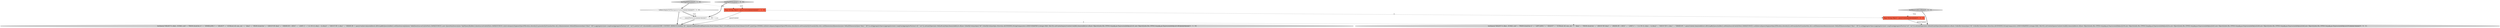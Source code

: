 digraph {
4 [style = filled, label = "!isRewriteJoinToFilter(queryContext)@@@3@@@['0', '1', '0']", fillcolor = white, shape = diamond image = "AAA1AAABBB2BBB"];
8 [style = filled, label = "Map<String,Object> queryContext@@@2@@@['0', '0', '1']", fillcolor = tomato, shape = box image = "AAA0AAABBB3BBB"];
7 [style = filled, label = "testRemovableLeftJoin['0', '0', '1']", fillcolor = lightgray, shape = diamond image = "AAA0AAABBB3BBB"];
5 [style = filled, label = "testTopNFilterJoin['0', '1', '0']", fillcolor = lightgray, shape = diamond image = "AAA0AAABBB2BBB"];
6 [style = filled, label = "testQuery(\"SELECT t1.dim1, SUM(t1.cnt)\" + \"FROM druid.foo t1\" + \" LEFT JOIN (\" + \" SELECT\" + \" SUM(cnt) AS sum_cnt,\" + \" dim2\" + \" FROM druid.foo\" + \" GROUP BY dim2\" + \" ORDER BY 1 DESC\" + \" LIMIT 2\" + \") t2 ON (t1.dim2 = t2.dim2)\" + \"GROUP BY t1.dim1\" + \"ORDER BY 1\",queryContext,ImmutableList.of(GroupByQuery.builder().setDataSource(CalciteTests.DATASOURCE1).setInterval(querySegmentSpec(Filtration.eternity())).setGranularity(Granularities.ALL).setDimensions(dimensions(new DefaultDimensionSpec(\"dim1\",\"d0\"))).setAggregatorSpecs(aggregators(new LongSumAggregatorFactory(\"a0\",\"cnt\"))).setLimitSpec(new DefaultLimitSpec(ImmutableList.of(new OrderByColumnSpec(\"d0\",OrderByColumnSpec.Direction.ASCENDING,StringComparators.LEXICOGRAPHIC)),Integer.MAX_VALUE)).setContext(queryContext).build()),ImmutableList.of(new Object((((edu.fdu.CPPDG.tinypdg.pe.ExpressionInfo@a22239,new Object((((edu.fdu.CPPDG.tinypdg.pe.ExpressionInfo@a2223e,new Object((((edu.fdu.CPPDG.tinypdg.pe.ExpressionInfo@a22243,new Object((((edu.fdu.CPPDG.tinypdg.pe.ExpressionInfo@a22248,new Object((((edu.fdu.CPPDG.tinypdg.pe.ExpressionInfo@a2224d,new Object((((edu.fdu.CPPDG.tinypdg.pe.ExpressionInfo@a22252))@@@3@@@['0', '0', '1']", fillcolor = lightgray, shape = ellipse image = "AAA0AAABBB3BBB"];
0 [style = filled, label = "Map<String,Object> queryContext@@@2@@@['1', '1', '0']", fillcolor = tomato, shape = box image = "AAA0AAABBB1BBB"];
2 [style = filled, label = "cannotVectorize()@@@4@@@['1', '1', '0']", fillcolor = white, shape = ellipse image = "AAA0AAABBB1BBB"];
1 [style = filled, label = "testTopNFilterJoin['1', '0', '0']", fillcolor = lightgray, shape = diamond image = "AAA0AAABBB1BBB"];
3 [style = filled, label = "testQuery(\"SELECT t1.dim1, SUM(t1.cnt)\" + \"FROM druid.foo t1\" + \" INNER JOIN (\" + \" SELECT\" + \" SUM(cnt) AS sum_cnt,\" + \" dim2\" + \" FROM druid.foo\" + \" GROUP BY dim2\" + \" ORDER BY 1 DESC\" + \" LIMIT 2\" + \") t2 ON (t1.dim2 = t2.dim2)\" + \"GROUP BY t1.dim1\" + \"ORDER BY 1\",queryContext,ImmutableList.of(GroupByQuery.builder().setDataSource(join(new TableDataSource(CalciteTests.DATASOURCE1),new QueryDataSource(new TopNQueryBuilder().dataSource(CalciteTests.DATASOURCE1).intervals(querySegmentSpec(Filtration.eternity())).granularity(Granularities.ALL).dimension(new DefaultDimensionSpec(\"dim2\",\"d0\")).aggregators(new LongSumAggregatorFactory(\"a0\",\"cnt\")).metric(\"a0\").threshold(2).context(QUERY_CONTEXT_DEFAULT).build()),\"j0.\",equalsCondition(DruidExpression.fromColumn(\"dim2\"),DruidExpression.fromColumn(\"j0.d0\")),JoinType.INNER)).setInterval(querySegmentSpec(Filtration.eternity())).setGranularity(Granularities.ALL).setDimensions(dimensions(new DefaultDimensionSpec(\"dim1\",\"d0\"))).setAggregatorSpecs(aggregators(new LongSumAggregatorFactory(\"a0\",\"cnt\"))).setLimitSpec(new DefaultLimitSpec(ImmutableList.of(new OrderByColumnSpec(\"d0\",OrderByColumnSpec.Direction.ASCENDING,StringComparators.LEXICOGRAPHIC)),Integer.MAX_VALUE)).setContext(queryContext).build()),ImmutableList.of(new Object((((edu.fdu.CPPDG.tinypdg.pe.ExpressionInfo@a221d1,new Object((((edu.fdu.CPPDG.tinypdg.pe.ExpressionInfo@a221d6))@@@6@@@['1', '1', '0']", fillcolor = lightgray, shape = ellipse image = "AAA0AAABBB1BBB"];
8->6 [style = solid, label="queryContext"];
0->3 [style = solid, label="queryContext"];
5->0 [style = dotted, label="true"];
7->6 [style = bold, label=""];
2->6 [style = dashed, label="0"];
4->2 [style = dotted, label="true"];
4->3 [style = bold, label=""];
1->2 [style = bold, label=""];
0->8 [style = dashed, label="0"];
1->0 [style = dotted, label="true"];
5->4 [style = bold, label=""];
4->2 [style = bold, label=""];
2->3 [style = bold, label=""];
7->8 [style = dotted, label="true"];
}
